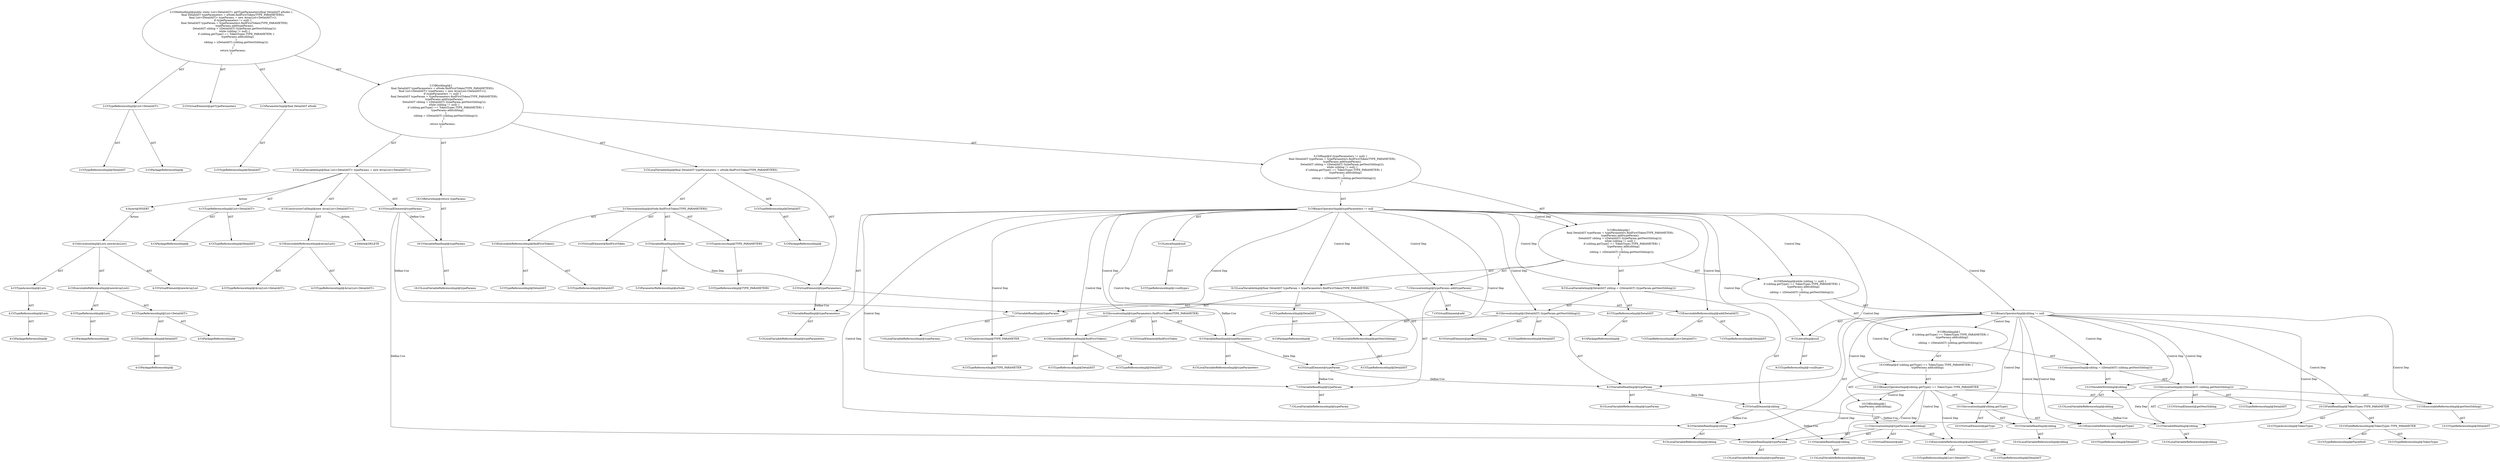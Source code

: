 digraph "getTypeParameters#?,DetailAST" {
0 [label="2:CtTypeReferenceImpl@List<DetailAST>" shape=ellipse]
1 [label="2:CtPackageReferenceImpl@" shape=ellipse]
2 [label="2:CtTypeReferenceImpl@DetailAST" shape=ellipse]
3 [label="2:CtVirtualElement@getTypeParameters" shape=ellipse]
4 [label="2:CtParameterImpl@final DetailAST aNode" shape=ellipse]
5 [label="2:CtTypeReferenceImpl@DetailAST" shape=ellipse]
6 [label="3:CtTypeReferenceImpl@DetailAST" shape=ellipse]
7 [label="3:CtPackageReferenceImpl@" shape=ellipse]
8 [label="3:CtExecutableReferenceImpl@findFirstToken()" shape=ellipse]
9 [label="3:CtTypeReferenceImpl@DetailAST" shape=ellipse]
10 [label="3:CtTypeReferenceImpl@DetailAST" shape=ellipse]
11 [label="3:CtVirtualElement@findFirstToken" shape=ellipse]
12 [label="3:CtVariableReadImpl@aNode" shape=ellipse]
13 [label="3:CtParameterReferenceImpl@aNode" shape=ellipse]
14 [label="3:CtTypeAccessImpl@TYPE_PARAMETERS" shape=ellipse]
15 [label="3:CtTypeReferenceImpl@TYPE_PARAMETERS" shape=ellipse]
16 [label="3:CtInvocationImpl@aNode.findFirstToken(TYPE_PARAMETERS)" shape=ellipse]
17 [label="3:CtVirtualElement@typeParameters" shape=ellipse]
18 [label="3:CtLocalVariableImpl@final DetailAST typeParameters = aNode.findFirstToken(TYPE_PARAMETERS)" shape=ellipse]
19 [label="4:CtTypeReferenceImpl@List<DetailAST>" shape=ellipse]
20 [label="4:CtPackageReferenceImpl@" shape=ellipse]
21 [label="4:CtTypeReferenceImpl@DetailAST" shape=ellipse]
22 [label="4:CtExecutableReferenceImpl@ArrayList()" shape=ellipse]
23 [label="4:CtTypeReferenceImpl@ArrayList<DetailAST>" shape=ellipse]
24 [label="4:CtTypeReferenceImpl@ArrayList<DetailAST>" shape=ellipse]
25 [label="4:CtConstructorCallImpl@new ArrayList<DetailAST>()" shape=ellipse]
26 [label="4:CtVirtualElement@typeParams" shape=ellipse]
27 [label="4:CtLocalVariableImpl@final List<DetailAST> typeParams = new ArrayList<DetailAST>()" shape=ellipse]
28 [label="5:CtVariableReadImpl@typeParameters" shape=ellipse]
29 [label="5:CtLocalVariableReferenceImpl@typeParameters" shape=ellipse]
30 [label="5:CtLiteralImpl@null" shape=ellipse]
31 [label="5:CtTypeReferenceImpl@<nulltype>" shape=ellipse]
32 [label="5:CtBinaryOperatorImpl@typeParameters != null" shape=ellipse]
33 [label="6:CtTypeReferenceImpl@DetailAST" shape=ellipse]
34 [label="6:CtPackageReferenceImpl@" shape=ellipse]
35 [label="6:CtExecutableReferenceImpl@findFirstToken()" shape=ellipse]
36 [label="6:CtTypeReferenceImpl@DetailAST" shape=ellipse]
37 [label="6:CtTypeReferenceImpl@DetailAST" shape=ellipse]
38 [label="6:CtVirtualElement@findFirstToken" shape=ellipse]
39 [label="6:CtVariableReadImpl@typeParameters" shape=ellipse]
40 [label="6:CtLocalVariableReferenceImpl@typeParameters" shape=ellipse]
41 [label="6:CtTypeAccessImpl@TYPE_PARAMETER" shape=ellipse]
42 [label="6:CtTypeReferenceImpl@TYPE_PARAMETER" shape=ellipse]
43 [label="6:CtInvocationImpl@typeParameters.findFirstToken(TYPE_PARAMETER)" shape=ellipse]
44 [label="6:CtVirtualElement@typeParam" shape=ellipse]
45 [label="6:CtLocalVariableImpl@final DetailAST typeParam = typeParameters.findFirstToken(TYPE_PARAMETER)" shape=ellipse]
46 [label="7:CtExecutableReferenceImpl@add(DetailAST)" shape=ellipse]
47 [label="7:CtTypeReferenceImpl@List<DetailAST>" shape=ellipse]
48 [label="7:CtTypeReferenceImpl@DetailAST" shape=ellipse]
49 [label="7:CtVirtualElement@add" shape=ellipse]
50 [label="7:CtVariableReadImpl@typeParams" shape=ellipse]
51 [label="7:CtLocalVariableReferenceImpl@typeParams" shape=ellipse]
52 [label="7:CtVariableReadImpl@typeParam" shape=ellipse]
53 [label="7:CtLocalVariableReferenceImpl@typeParam" shape=ellipse]
54 [label="7:CtInvocationImpl@typeParams.add(typeParam)" shape=ellipse]
55 [label="8:CtTypeReferenceImpl@DetailAST" shape=ellipse]
56 [label="8:CtPackageReferenceImpl@" shape=ellipse]
57 [label="8:CtExecutableReferenceImpl@getNextSibling()" shape=ellipse]
58 [label="8:CtTypeReferenceImpl@DetailAST" shape=ellipse]
59 [label="8:CtVirtualElement@getNextSibling" shape=ellipse]
60 [label="8:CtVariableReadImpl@typeParam" shape=ellipse]
61 [label="8:CtLocalVariableReferenceImpl@typeParam" shape=ellipse]
62 [label="8:CtInvocationImpl@((DetailAST) (typeParam.getNextSibling()))" shape=ellipse]
63 [label="8:CtTypeReferenceImpl@DetailAST" shape=ellipse]
64 [label="8:CtVirtualElement@sibling" shape=ellipse]
65 [label="8:CtLocalVariableImpl@DetailAST sibling = ((DetailAST) (typeParam.getNextSibling()))" shape=ellipse]
66 [label="9:CtVariableReadImpl@sibling" shape=ellipse]
67 [label="9:CtLocalVariableReferenceImpl@sibling" shape=ellipse]
68 [label="9:CtLiteralImpl@null" shape=ellipse]
69 [label="9:CtTypeReferenceImpl@<nulltype>" shape=ellipse]
70 [label="9:CtBinaryOperatorImpl@sibling != null" shape=ellipse]
71 [label="10:CtExecutableReferenceImpl@getType()" shape=ellipse]
72 [label="10:CtTypeReferenceImpl@DetailAST" shape=ellipse]
73 [label="10:CtVirtualElement@getType" shape=ellipse]
74 [label="10:CtVariableReadImpl@sibling" shape=ellipse]
75 [label="10:CtLocalVariableReferenceImpl@sibling" shape=ellipse]
76 [label="10:CtInvocationImpl@sibling.getType()" shape=ellipse]
77 [label="10:CtFieldReferenceImpl@TokenTypes.TYPE_PARAMETER" shape=ellipse]
78 [label="10:CtTypeReferenceImpl@TokenTypes" shape=ellipse]
79 [label="10:CtTypeReferenceImpl@PlaceHold" shape=ellipse]
80 [label="10:CtFieldReadImpl@TokenTypes.TYPE_PARAMETER" shape=ellipse]
81 [label="10:CtTypeAccessImpl@TokenTypes" shape=ellipse]
82 [label="10:CtBinaryOperatorImpl@sibling.getType() == TokenTypes.TYPE_PARAMETER" shape=ellipse]
83 [label="11:CtExecutableReferenceImpl@add(DetailAST)" shape=ellipse]
84 [label="11:CtTypeReferenceImpl@List<DetailAST>" shape=ellipse]
85 [label="11:CtTypeReferenceImpl@DetailAST" shape=ellipse]
86 [label="11:CtVirtualElement@add" shape=ellipse]
87 [label="11:CtVariableReadImpl@typeParams" shape=ellipse]
88 [label="11:CtLocalVariableReferenceImpl@typeParams" shape=ellipse]
89 [label="11:CtVariableReadImpl@sibling" shape=ellipse]
90 [label="11:CtLocalVariableReferenceImpl@sibling" shape=ellipse]
91 [label="11:CtInvocationImpl@typeParams.add(sibling)" shape=ellipse]
92 [label="10:CtBlockImpl@\{
    typeParams.add(sibling);
\}" shape=ellipse]
93 [label="10:CtIfImpl@if (sibling.getType() == TokenTypes.TYPE_PARAMETER) \{
    typeParams.add(sibling);
\}" shape=ellipse]
94 [label="13:CtVariableWriteImpl@sibling" shape=ellipse]
95 [label="13:CtLocalVariableReferenceImpl@sibling" shape=ellipse]
96 [label="13:CtExecutableReferenceImpl@getNextSibling()" shape=ellipse]
97 [label="13:CtTypeReferenceImpl@DetailAST" shape=ellipse]
98 [label="13:CtVirtualElement@getNextSibling" shape=ellipse]
99 [label="13:CtVariableReadImpl@sibling" shape=ellipse]
100 [label="13:CtLocalVariableReferenceImpl@sibling" shape=ellipse]
101 [label="13:CtInvocationImpl@((DetailAST) (sibling.getNextSibling()))" shape=ellipse]
102 [label="13:CtTypeReferenceImpl@DetailAST" shape=ellipse]
103 [label="13:CtAssignmentImpl@sibling = ((DetailAST) (sibling.getNextSibling()))" shape=ellipse]
104 [label="9:CtBlockImpl@\{
    if (sibling.getType() == TokenTypes.TYPE_PARAMETER) \{
        typeParams.add(sibling);
    \}
    sibling = ((DetailAST) (sibling.getNextSibling()));
\}" shape=ellipse]
105 [label="9:CtWhileImpl@while (sibling != null) \{
    if (sibling.getType() == TokenTypes.TYPE_PARAMETER) \{
        typeParams.add(sibling);
    \}
    sibling = ((DetailAST) (sibling.getNextSibling()));
\} " shape=ellipse]
106 [label="5:CtBlockImpl@\{
    final DetailAST typeParam = typeParameters.findFirstToken(TYPE_PARAMETER);
    typeParams.add(typeParam);
    DetailAST sibling = ((DetailAST) (typeParam.getNextSibling()));
    while (sibling != null) \{
        if (sibling.getType() == TokenTypes.TYPE_PARAMETER) \{
            typeParams.add(sibling);
        \}
        sibling = ((DetailAST) (sibling.getNextSibling()));
    \} 
\}" shape=ellipse]
107 [label="5:CtIfImpl@if (typeParameters != null) \{
    final DetailAST typeParam = typeParameters.findFirstToken(TYPE_PARAMETER);
    typeParams.add(typeParam);
    DetailAST sibling = ((DetailAST) (typeParam.getNextSibling()));
    while (sibling != null) \{
        if (sibling.getType() == TokenTypes.TYPE_PARAMETER) \{
            typeParams.add(sibling);
        \}
        sibling = ((DetailAST) (sibling.getNextSibling()));
    \} 
\}" shape=ellipse]
108 [label="16:CtVariableReadImpl@typeParams" shape=ellipse]
109 [label="16:CtLocalVariableReferenceImpl@typeParams" shape=ellipse]
110 [label="16:CtReturnImpl@return typeParams" shape=ellipse]
111 [label="2:CtBlockImpl@\{
    final DetailAST typeParameters = aNode.findFirstToken(TYPE_PARAMETERS);
    final List<DetailAST> typeParams = new ArrayList<DetailAST>();
    if (typeParameters != null) \{
        final DetailAST typeParam = typeParameters.findFirstToken(TYPE_PARAMETER);
        typeParams.add(typeParam);
        DetailAST sibling = ((DetailAST) (typeParam.getNextSibling()));
        while (sibling != null) \{
            if (sibling.getType() == TokenTypes.TYPE_PARAMETER) \{
                typeParams.add(sibling);
            \}
            sibling = ((DetailAST) (sibling.getNextSibling()));
        \} 
    \}
    return typeParams;
\}" shape=ellipse]
112 [label="2:CtMethodImpl@public static List<DetailAST> getTypeParameters(final DetailAST aNode) \{
    final DetailAST typeParameters = aNode.findFirstToken(TYPE_PARAMETERS);
    final List<DetailAST> typeParams = new ArrayList<DetailAST>();
    if (typeParameters != null) \{
        final DetailAST typeParam = typeParameters.findFirstToken(TYPE_PARAMETER);
        typeParams.add(typeParam);
        DetailAST sibling = ((DetailAST) (typeParam.getNextSibling()));
        while (sibling != null) \{
            if (sibling.getType() == TokenTypes.TYPE_PARAMETER) \{
                typeParams.add(sibling);
            \}
            sibling = ((DetailAST) (sibling.getNextSibling()));
        \} 
    \}
    return typeParams;
\}" shape=ellipse]
113 [label="4:Delete@DELETE" shape=ellipse]
114 [label="4:Insert@INSERT" shape=ellipse]
115 [label="4:CtPackageReferenceImpl@" shape=ellipse]
116 [label="4:CtTypeReferenceImpl@Lists" shape=ellipse]
117 [label="4:CtTypeAccessImpl@Lists" shape=ellipse]
118 [label="4:CtPackageReferenceImpl@" shape=ellipse]
119 [label="4:CtTypeReferenceImpl@Lists" shape=ellipse]
120 [label="4:CtPackageReferenceImpl@" shape=ellipse]
121 [label="4:CtPackageReferenceImpl@" shape=ellipse]
122 [label="4:CtTypeReferenceImpl@DetailAST" shape=ellipse]
123 [label="4:CtTypeReferenceImpl@List<DetailAST>" shape=ellipse]
124 [label="4:CtExecutableReferenceImpl@newArrayList()" shape=ellipse]
125 [label="4:CtInvocationImpl@Lists.newArrayList()" shape=ellipse]
126 [label="4:CtVirtualElement@newArrayList" shape=ellipse]
0 -> 1 [label="AST"];
0 -> 2 [label="AST"];
4 -> 5 [label="AST"];
6 -> 7 [label="AST"];
8 -> 9 [label="AST"];
8 -> 10 [label="AST"];
12 -> 13 [label="AST"];
12 -> 17 [label="Data Dep"];
14 -> 15 [label="AST"];
16 -> 11 [label="AST"];
16 -> 12 [label="AST"];
16 -> 8 [label="AST"];
16 -> 14 [label="AST"];
17 -> 28 [label="Define-Use"];
17 -> 39 [label="Define-Use"];
18 -> 17 [label="AST"];
18 -> 6 [label="AST"];
18 -> 16 [label="AST"];
19 -> 20 [label="AST"];
19 -> 21 [label="AST"];
22 -> 23 [label="AST"];
22 -> 24 [label="AST"];
25 -> 22 [label="AST"];
25 -> 113 [label="Action"];
26 -> 50 [label="Define-Use"];
26 -> 87 [label="Define-Use"];
26 -> 108 [label="Define-Use"];
27 -> 26 [label="AST"];
27 -> 19 [label="AST"];
27 -> 25 [label="AST"];
27 -> 114 [label="Action"];
28 -> 29 [label="AST"];
30 -> 31 [label="AST"];
32 -> 28 [label="AST"];
32 -> 30 [label="AST"];
32 -> 106 [label="Control Dep"];
32 -> 45 [label="Control Dep"];
32 -> 43 [label="Control Dep"];
32 -> 35 [label="Control Dep"];
32 -> 39 [label="Control Dep"];
32 -> 41 [label="Control Dep"];
32 -> 54 [label="Control Dep"];
32 -> 46 [label="Control Dep"];
32 -> 50 [label="Control Dep"];
32 -> 52 [label="Control Dep"];
32 -> 65 [label="Control Dep"];
32 -> 62 [label="Control Dep"];
32 -> 57 [label="Control Dep"];
32 -> 60 [label="Control Dep"];
32 -> 105 [label="Control Dep"];
32 -> 70 [label="Control Dep"];
32 -> 66 [label="Control Dep"];
32 -> 68 [label="Control Dep"];
33 -> 34 [label="AST"];
35 -> 36 [label="AST"];
35 -> 37 [label="AST"];
39 -> 40 [label="AST"];
39 -> 44 [label="Data Dep"];
41 -> 42 [label="AST"];
43 -> 38 [label="AST"];
43 -> 39 [label="AST"];
43 -> 35 [label="AST"];
43 -> 41 [label="AST"];
44 -> 52 [label="Define-Use"];
44 -> 60 [label="Define-Use"];
45 -> 44 [label="AST"];
45 -> 33 [label="AST"];
45 -> 43 [label="AST"];
46 -> 47 [label="AST"];
46 -> 48 [label="AST"];
50 -> 51 [label="AST"];
52 -> 53 [label="AST"];
54 -> 49 [label="AST"];
54 -> 50 [label="AST"];
54 -> 46 [label="AST"];
54 -> 52 [label="AST"];
55 -> 56 [label="AST"];
57 -> 58 [label="AST"];
60 -> 61 [label="AST"];
60 -> 64 [label="Data Dep"];
62 -> 59 [label="AST"];
62 -> 63 [label="AST"];
62 -> 60 [label="AST"];
62 -> 57 [label="AST"];
64 -> 66 [label="Define-Use"];
64 -> 74 [label="Define-Use"];
64 -> 89 [label="Define-Use"];
65 -> 64 [label="AST"];
65 -> 55 [label="AST"];
65 -> 62 [label="AST"];
66 -> 67 [label="AST"];
68 -> 69 [label="AST"];
70 -> 66 [label="AST"];
70 -> 68 [label="AST"];
70 -> 104 [label="Control Dep"];
70 -> 93 [label="Control Dep"];
70 -> 82 [label="Control Dep"];
70 -> 76 [label="Control Dep"];
70 -> 71 [label="Control Dep"];
70 -> 74 [label="Control Dep"];
70 -> 80 [label="Control Dep"];
70 -> 103 [label="Control Dep"];
70 -> 94 [label="Control Dep"];
70 -> 101 [label="Control Dep"];
70 -> 96 [label="Control Dep"];
70 -> 99 [label="Control Dep"];
71 -> 72 [label="AST"];
74 -> 75 [label="AST"];
76 -> 73 [label="AST"];
76 -> 74 [label="AST"];
76 -> 71 [label="AST"];
77 -> 78 [label="AST"];
77 -> 79 [label="AST"];
80 -> 81 [label="AST"];
80 -> 77 [label="AST"];
82 -> 76 [label="AST"];
82 -> 80 [label="AST"];
82 -> 92 [label="Control Dep"];
82 -> 91 [label="Control Dep"];
82 -> 83 [label="Control Dep"];
82 -> 87 [label="Control Dep"];
82 -> 89 [label="Control Dep"];
83 -> 84 [label="AST"];
83 -> 85 [label="AST"];
87 -> 88 [label="AST"];
89 -> 90 [label="AST"];
91 -> 86 [label="AST"];
91 -> 87 [label="AST"];
91 -> 83 [label="AST"];
91 -> 89 [label="AST"];
92 -> 91 [label="AST"];
93 -> 82 [label="AST"];
93 -> 92 [label="AST"];
94 -> 95 [label="AST"];
95 -> 99 [label="Define-Use"];
96 -> 97 [label="AST"];
99 -> 100 [label="AST"];
99 -> 94 [label="Data Dep"];
101 -> 98 [label="AST"];
101 -> 102 [label="AST"];
101 -> 99 [label="AST"];
101 -> 96 [label="AST"];
103 -> 94 [label="AST"];
103 -> 101 [label="AST"];
104 -> 93 [label="AST"];
104 -> 103 [label="AST"];
105 -> 70 [label="AST"];
105 -> 104 [label="AST"];
106 -> 45 [label="AST"];
106 -> 54 [label="AST"];
106 -> 65 [label="AST"];
106 -> 105 [label="AST"];
107 -> 32 [label="AST"];
107 -> 106 [label="AST"];
108 -> 109 [label="AST"];
110 -> 108 [label="AST"];
111 -> 18 [label="AST"];
111 -> 27 [label="AST"];
111 -> 107 [label="AST"];
111 -> 110 [label="AST"];
112 -> 3 [label="AST"];
112 -> 0 [label="AST"];
112 -> 4 [label="AST"];
112 -> 111 [label="AST"];
114 -> 125 [label="Action"];
116 -> 115 [label="AST"];
117 -> 116 [label="AST"];
119 -> 118 [label="AST"];
122 -> 121 [label="AST"];
123 -> 120 [label="AST"];
123 -> 122 [label="AST"];
124 -> 119 [label="AST"];
124 -> 123 [label="AST"];
125 -> 126 [label="AST"];
125 -> 117 [label="AST"];
125 -> 124 [label="AST"];
}